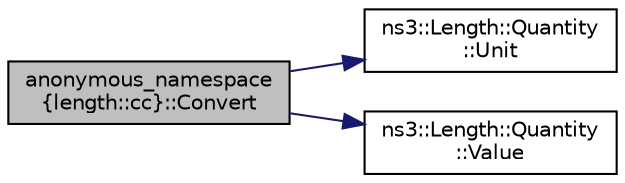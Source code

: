 digraph "anonymous_namespace{length::cc}::Convert"
{
 // LATEX_PDF_SIZE
  edge [fontname="Helvetica",fontsize="10",labelfontname="Helvetica",labelfontsize="10"];
  node [fontname="Helvetica",fontsize="10",shape=record];
  rankdir="LR";
  Node1 [label="anonymous_namespace\l\{length::cc\}::Convert",height=0.2,width=0.4,color="black", fillcolor="grey75", style="filled", fontcolor="black",tooltip="Convert a Length::Quantity to the equivalent value in another unit."];
  Node1 -> Node2 [color="midnightblue",fontsize="10",style="solid",fontname="Helvetica"];
  Node2 [label="ns3::Length::Quantity\l::Unit",height=0.2,width=0.4,color="black", fillcolor="white", style="filled",URL="$classns3_1_1_length_1_1_quantity.html#a6c840c765d4b3174fa07de9643abd185",tooltip="The unit of the quantity."];
  Node1 -> Node3 [color="midnightblue",fontsize="10",style="solid",fontname="Helvetica"];
  Node3 [label="ns3::Length::Quantity\l::Value",height=0.2,width=0.4,color="black", fillcolor="white", style="filled",URL="$classns3_1_1_length_1_1_quantity.html#a5da7df9951e577f6c5b48570ff7f05e9",tooltip="The value of the quantity."];
}
